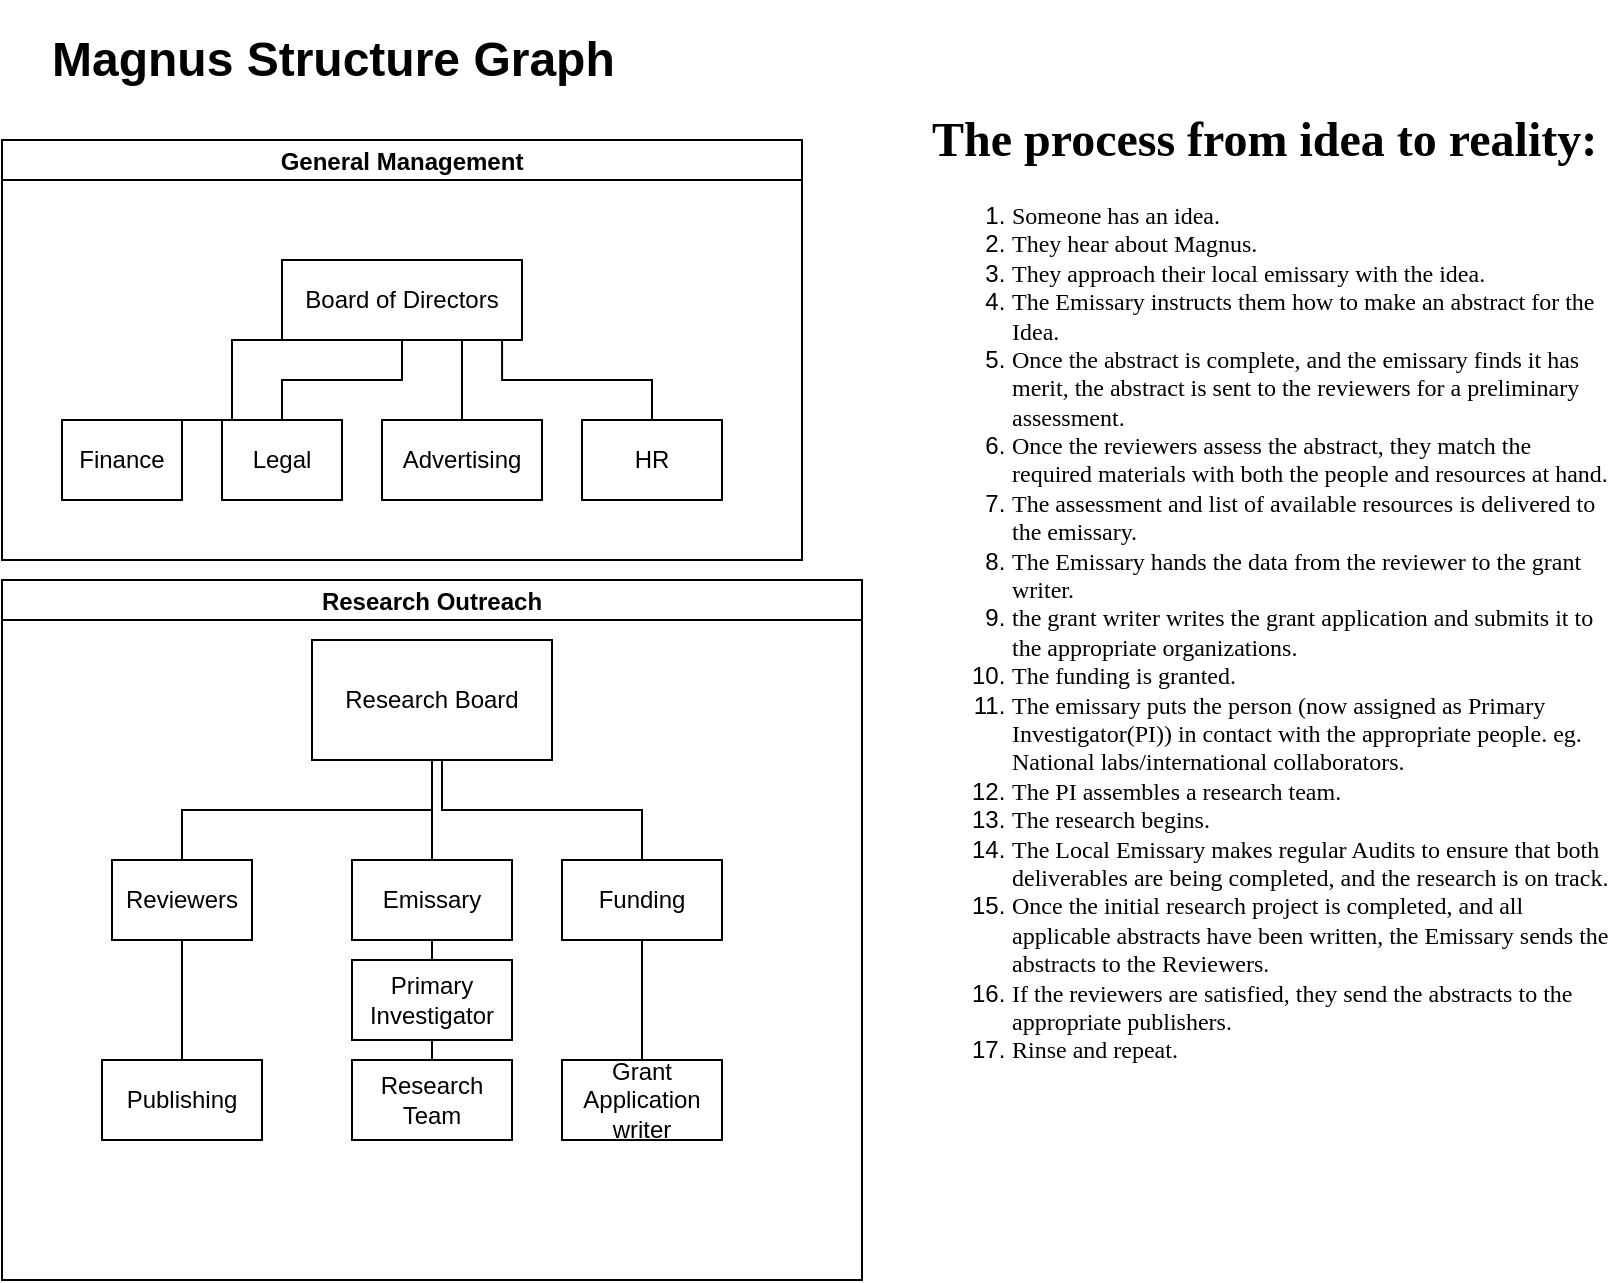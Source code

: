 <mxfile version="22.1.18" type="github">
  <diagram name="Page-1" id="ZD00cTLUzi691DpJYVTJ">
    <mxGraphModel dx="1050" dy="522" grid="1" gridSize="10" guides="1" tooltips="1" connect="1" arrows="1" fold="1" page="1" pageScale="1" pageWidth="850" pageHeight="1100" math="0" shadow="0">
      <root>
        <mxCell id="0" />
        <mxCell id="1" parent="0" />
        <mxCell id="soDfp3RJkLPu1pMC7LP1-41" value="&lt;h1&gt;&lt;span style=&quot;background-color: initial;&quot;&gt;Magnus Structure Graph&lt;/span&gt;&lt;br&gt;&lt;/h1&gt;" style="text;html=1;strokeColor=none;fillColor=none;spacing=5;spacingTop=-20;whiteSpace=wrap;overflow=hidden;rounded=0;" vertex="1" parent="1">
          <mxGeometry x="50" y="30" width="290" height="40" as="geometry" />
        </mxCell>
        <mxCell id="soDfp3RJkLPu1pMC7LP1-55" value="General Management" style="swimlane;startSize=20;horizontal=1;containerType=tree;" vertex="1" parent="1">
          <mxGeometry x="30" y="90" width="400" height="210" as="geometry" />
        </mxCell>
        <mxCell id="soDfp3RJkLPu1pMC7LP1-56" value="" style="edgeStyle=elbowEdgeStyle;elbow=vertical;sourcePerimeterSpacing=0;targetPerimeterSpacing=0;startArrow=none;endArrow=none;rounded=0;curved=0;" edge="1" parent="soDfp3RJkLPu1pMC7LP1-55" source="soDfp3RJkLPu1pMC7LP1-57" target="soDfp3RJkLPu1pMC7LP1-58">
          <mxGeometry relative="1" as="geometry" />
        </mxCell>
        <mxCell id="soDfp3RJkLPu1pMC7LP1-57" value="Board of Directors" style="whiteSpace=wrap;html=1;treeFolding=1;treeMoving=1;newEdgeStyle={&quot;edgeStyle&quot;:&quot;elbowEdgeStyle&quot;,&quot;startArrow&quot;:&quot;none&quot;,&quot;endArrow&quot;:&quot;none&quot;};" vertex="1" parent="soDfp3RJkLPu1pMC7LP1-55">
          <mxGeometry x="140" y="60" width="120" height="40" as="geometry" />
        </mxCell>
        <mxCell id="soDfp3RJkLPu1pMC7LP1-58" value="Legal" style="whiteSpace=wrap;html=1;treeFolding=1;treeMoving=1;newEdgeStyle={&quot;edgeStyle&quot;:&quot;elbowEdgeStyle&quot;,&quot;startArrow&quot;:&quot;none&quot;,&quot;endArrow&quot;:&quot;none&quot;};" vertex="1" parent="soDfp3RJkLPu1pMC7LP1-55">
          <mxGeometry x="110" y="140" width="60" height="40" as="geometry" />
        </mxCell>
        <mxCell id="soDfp3RJkLPu1pMC7LP1-62" style="edgeStyle=elbowEdgeStyle;rounded=0;orthogonalLoop=1;jettySize=auto;html=1;startArrow=none;endArrow=none;exitX=0.5;exitY=0;exitDx=0;exitDy=0;entryX=0.25;entryY=1;entryDx=0;entryDy=0;" edge="1" parent="soDfp3RJkLPu1pMC7LP1-55" source="soDfp3RJkLPu1pMC7LP1-59" target="soDfp3RJkLPu1pMC7LP1-57">
          <mxGeometry relative="1" as="geometry" />
        </mxCell>
        <mxCell id="soDfp3RJkLPu1pMC7LP1-59" value="Finance" style="whiteSpace=wrap;html=1;treeFolding=1;treeMoving=1;newEdgeStyle={&quot;edgeStyle&quot;:&quot;elbowEdgeStyle&quot;,&quot;startArrow&quot;:&quot;none&quot;,&quot;endArrow&quot;:&quot;none&quot;};" vertex="1" parent="soDfp3RJkLPu1pMC7LP1-55">
          <mxGeometry x="30" y="140" width="60" height="40" as="geometry" />
        </mxCell>
        <mxCell id="soDfp3RJkLPu1pMC7LP1-63" style="edgeStyle=elbowEdgeStyle;rounded=0;orthogonalLoop=1;jettySize=auto;html=1;startArrow=none;endArrow=none;exitX=0.5;exitY=0;exitDx=0;exitDy=0;entryX=0.75;entryY=1;entryDx=0;entryDy=0;" edge="1" parent="soDfp3RJkLPu1pMC7LP1-55" source="soDfp3RJkLPu1pMC7LP1-60" target="soDfp3RJkLPu1pMC7LP1-57">
          <mxGeometry relative="1" as="geometry" />
        </mxCell>
        <mxCell id="soDfp3RJkLPu1pMC7LP1-60" value="Advertising" style="whiteSpace=wrap;html=1;treeFolding=1;treeMoving=1;newEdgeStyle={&quot;edgeStyle&quot;:&quot;elbowEdgeStyle&quot;,&quot;startArrow&quot;:&quot;none&quot;,&quot;endArrow&quot;:&quot;none&quot;};" vertex="1" parent="soDfp3RJkLPu1pMC7LP1-55">
          <mxGeometry x="190" y="140" width="80" height="40" as="geometry" />
        </mxCell>
        <mxCell id="soDfp3RJkLPu1pMC7LP1-64" style="edgeStyle=elbowEdgeStyle;rounded=0;orthogonalLoop=1;jettySize=auto;html=1;startArrow=none;endArrow=none;exitX=0.5;exitY=0;exitDx=0;exitDy=0;entryX=0.917;entryY=1;entryDx=0;entryDy=0;entryPerimeter=0;elbow=vertical;" edge="1" parent="soDfp3RJkLPu1pMC7LP1-55" source="soDfp3RJkLPu1pMC7LP1-61" target="soDfp3RJkLPu1pMC7LP1-57">
          <mxGeometry relative="1" as="geometry">
            <mxPoint x="260" y="120" as="targetPoint" />
            <Array as="points">
              <mxPoint x="280" y="120" />
            </Array>
          </mxGeometry>
        </mxCell>
        <mxCell id="soDfp3RJkLPu1pMC7LP1-61" value="HR" style="whiteSpace=wrap;html=1;treeFolding=1;treeMoving=1;newEdgeStyle={&quot;edgeStyle&quot;:&quot;elbowEdgeStyle&quot;,&quot;startArrow&quot;:&quot;none&quot;,&quot;endArrow&quot;:&quot;none&quot;};" vertex="1" parent="soDfp3RJkLPu1pMC7LP1-55">
          <mxGeometry x="290" y="140" width="70" height="40" as="geometry" />
        </mxCell>
        <mxCell id="soDfp3RJkLPu1pMC7LP1-65" value="Research Outreach" style="swimlane;startSize=20;horizontal=1;containerType=tree;newEdgeStyle={&quot;edgeStyle&quot;:&quot;elbowEdgeStyle&quot;,&quot;startArrow&quot;:&quot;none&quot;,&quot;endArrow&quot;:&quot;none&quot;};" vertex="1" parent="1">
          <mxGeometry x="30" y="310" width="430" height="350" as="geometry" />
        </mxCell>
        <mxCell id="soDfp3RJkLPu1pMC7LP1-66" value="" style="edgeStyle=elbowEdgeStyle;elbow=vertical;sourcePerimeterSpacing=0;targetPerimeterSpacing=0;startArrow=none;endArrow=none;rounded=0;curved=0;" edge="1" parent="soDfp3RJkLPu1pMC7LP1-65" source="soDfp3RJkLPu1pMC7LP1-68" target="soDfp3RJkLPu1pMC7LP1-69">
          <mxGeometry relative="1" as="geometry" />
        </mxCell>
        <mxCell id="soDfp3RJkLPu1pMC7LP1-67" value="" style="edgeStyle=elbowEdgeStyle;elbow=vertical;sourcePerimeterSpacing=0;targetPerimeterSpacing=0;startArrow=none;endArrow=none;rounded=0;curved=0;" edge="1" parent="soDfp3RJkLPu1pMC7LP1-65" source="soDfp3RJkLPu1pMC7LP1-68" target="soDfp3RJkLPu1pMC7LP1-70">
          <mxGeometry relative="1" as="geometry" />
        </mxCell>
        <UserObject label="Research Board" treeRoot="1" id="soDfp3RJkLPu1pMC7LP1-68">
          <mxCell style="whiteSpace=wrap;html=1;align=center;treeFolding=1;treeMoving=1;newEdgeStyle={&quot;edgeStyle&quot;:&quot;elbowEdgeStyle&quot;,&quot;startArrow&quot;:&quot;none&quot;,&quot;endArrow&quot;:&quot;none&quot;};" vertex="1" parent="soDfp3RJkLPu1pMC7LP1-65">
            <mxGeometry x="155" y="30" width="120" height="60" as="geometry" />
          </mxCell>
        </UserObject>
        <mxCell id="soDfp3RJkLPu1pMC7LP1-69" value="Reviewers" style="whiteSpace=wrap;html=1;align=center;verticalAlign=middle;treeFolding=1;treeMoving=1;newEdgeStyle={&quot;edgeStyle&quot;:&quot;elbowEdgeStyle&quot;,&quot;startArrow&quot;:&quot;none&quot;,&quot;endArrow&quot;:&quot;none&quot;};" vertex="1" parent="soDfp3RJkLPu1pMC7LP1-65">
          <mxGeometry x="55" y="140" width="70" height="40" as="geometry" />
        </mxCell>
        <mxCell id="soDfp3RJkLPu1pMC7LP1-70" value="Emissary" style="whiteSpace=wrap;html=1;align=center;verticalAlign=middle;treeFolding=1;treeMoving=1;newEdgeStyle={&quot;edgeStyle&quot;:&quot;elbowEdgeStyle&quot;,&quot;startArrow&quot;:&quot;none&quot;,&quot;endArrow&quot;:&quot;none&quot;};" vertex="1" parent="soDfp3RJkLPu1pMC7LP1-65">
          <mxGeometry x="175" y="140" width="80" height="40" as="geometry" />
        </mxCell>
        <mxCell id="soDfp3RJkLPu1pMC7LP1-71" value="Funding" style="whiteSpace=wrap;html=1;align=center;verticalAlign=middle;treeFolding=1;treeMoving=1;newEdgeStyle={&quot;edgeStyle&quot;:&quot;elbowEdgeStyle&quot;,&quot;startArrow&quot;:&quot;none&quot;,&quot;endArrow&quot;:&quot;none&quot;};" vertex="1" parent="soDfp3RJkLPu1pMC7LP1-65">
          <mxGeometry x="280" y="140" width="80" height="40" as="geometry" />
        </mxCell>
        <mxCell id="soDfp3RJkLPu1pMC7LP1-72" value="" style="edgeStyle=elbowEdgeStyle;elbow=vertical;sourcePerimeterSpacing=0;targetPerimeterSpacing=0;startArrow=none;endArrow=none;rounded=0;curved=0;" edge="1" target="soDfp3RJkLPu1pMC7LP1-71" parent="soDfp3RJkLPu1pMC7LP1-65">
          <mxGeometry relative="1" as="geometry">
            <mxPoint x="220" y="90" as="sourcePoint" />
          </mxGeometry>
        </mxCell>
        <mxCell id="soDfp3RJkLPu1pMC7LP1-79" style="edgeStyle=elbowEdgeStyle;rounded=0;orthogonalLoop=1;jettySize=auto;html=1;startArrow=none;endArrow=none;entryX=0.5;entryY=1;entryDx=0;entryDy=0;" edge="1" parent="soDfp3RJkLPu1pMC7LP1-65" source="soDfp3RJkLPu1pMC7LP1-73" target="soDfp3RJkLPu1pMC7LP1-70">
          <mxGeometry relative="1" as="geometry" />
        </mxCell>
        <mxCell id="soDfp3RJkLPu1pMC7LP1-73" value="Primary Investigator" style="whiteSpace=wrap;html=1;align=center;verticalAlign=middle;treeFolding=1;treeMoving=1;newEdgeStyle={&quot;edgeStyle&quot;:&quot;elbowEdgeStyle&quot;,&quot;startArrow&quot;:&quot;none&quot;,&quot;endArrow&quot;:&quot;none&quot;};" vertex="1" parent="soDfp3RJkLPu1pMC7LP1-65">
          <mxGeometry x="175" y="190" width="80" height="40" as="geometry" />
        </mxCell>
        <mxCell id="soDfp3RJkLPu1pMC7LP1-78" style="edgeStyle=elbowEdgeStyle;rounded=0;orthogonalLoop=1;jettySize=auto;html=1;startArrow=none;endArrow=none;entryX=0.5;entryY=1;entryDx=0;entryDy=0;" edge="1" parent="soDfp3RJkLPu1pMC7LP1-65" source="soDfp3RJkLPu1pMC7LP1-74" target="soDfp3RJkLPu1pMC7LP1-73">
          <mxGeometry relative="1" as="geometry" />
        </mxCell>
        <mxCell id="soDfp3RJkLPu1pMC7LP1-74" value="Research Team" style="whiteSpace=wrap;html=1;align=center;verticalAlign=middle;treeFolding=1;treeMoving=1;newEdgeStyle={&quot;edgeStyle&quot;:&quot;elbowEdgeStyle&quot;,&quot;startArrow&quot;:&quot;none&quot;,&quot;endArrow&quot;:&quot;none&quot;};" vertex="1" parent="soDfp3RJkLPu1pMC7LP1-65">
          <mxGeometry x="175" y="240" width="80" height="40" as="geometry" />
        </mxCell>
        <mxCell id="soDfp3RJkLPu1pMC7LP1-84" style="edgeStyle=elbowEdgeStyle;rounded=0;orthogonalLoop=1;jettySize=auto;html=1;startArrow=none;endArrow=none;entryX=0.5;entryY=1;entryDx=0;entryDy=0;" edge="1" parent="soDfp3RJkLPu1pMC7LP1-65" source="soDfp3RJkLPu1pMC7LP1-75" target="soDfp3RJkLPu1pMC7LP1-71">
          <mxGeometry relative="1" as="geometry" />
        </mxCell>
        <mxCell id="soDfp3RJkLPu1pMC7LP1-75" value="Grant Application writer" style="whiteSpace=wrap;html=1;align=center;verticalAlign=middle;treeFolding=1;treeMoving=1;newEdgeStyle={&quot;edgeStyle&quot;:&quot;elbowEdgeStyle&quot;,&quot;startArrow&quot;:&quot;none&quot;,&quot;endArrow&quot;:&quot;none&quot;};" vertex="1" parent="soDfp3RJkLPu1pMC7LP1-65">
          <mxGeometry x="280" y="240" width="80" height="40" as="geometry" />
        </mxCell>
        <mxCell id="soDfp3RJkLPu1pMC7LP1-87" style="edgeStyle=elbowEdgeStyle;rounded=0;orthogonalLoop=1;jettySize=auto;html=1;startArrow=none;endArrow=none;entryX=0.5;entryY=1;entryDx=0;entryDy=0;" edge="1" parent="soDfp3RJkLPu1pMC7LP1-65" source="soDfp3RJkLPu1pMC7LP1-77" target="soDfp3RJkLPu1pMC7LP1-69">
          <mxGeometry relative="1" as="geometry" />
        </mxCell>
        <mxCell id="soDfp3RJkLPu1pMC7LP1-77" value="Publishing" style="whiteSpace=wrap;html=1;align=center;verticalAlign=middle;treeFolding=1;treeMoving=1;newEdgeStyle={&quot;edgeStyle&quot;:&quot;elbowEdgeStyle&quot;,&quot;startArrow&quot;:&quot;none&quot;,&quot;endArrow&quot;:&quot;none&quot;};" vertex="1" parent="soDfp3RJkLPu1pMC7LP1-65">
          <mxGeometry x="50" y="240" width="80" height="40" as="geometry" />
        </mxCell>
        <mxCell id="soDfp3RJkLPu1pMC7LP1-90" value="&lt;h1&gt;&lt;font face=&quot;Times New Roman&quot;&gt;The process from idea to reality:&lt;/font&gt;&lt;/h1&gt;&lt;p&gt;&lt;/p&gt;&lt;ol&gt;&lt;li&gt;&lt;font face=&quot;Times New Roman&quot;&gt;Someone has an idea.&lt;/font&gt;&lt;/li&gt;&lt;li&gt;&lt;font face=&quot;Times New Roman&quot;&gt;They hear about Magnus.&lt;/font&gt;&lt;/li&gt;&lt;li&gt;&lt;font face=&quot;Times New Roman&quot;&gt;They approach their local emissary with the idea.&lt;/font&gt;&lt;/li&gt;&lt;li&gt;&lt;font face=&quot;Times New Roman&quot;&gt;The Emissary instructs them how to make an abstract for the Idea.&lt;/font&gt;&lt;/li&gt;&lt;li&gt;&lt;font face=&quot;Times New Roman&quot;&gt;Once the abstract is complete, and the emissary finds it has merit, the abstract is sent to the reviewers for a preliminary assessment.&lt;/font&gt;&lt;/li&gt;&lt;li&gt;&lt;font face=&quot;Times New Roman&quot;&gt;Once the reviewers assess the abstract, they match the required materials with both the people and resources at hand.&amp;nbsp;&lt;/font&gt;&lt;/li&gt;&lt;li&gt;&lt;font face=&quot;Times New Roman&quot;&gt;The assessment and list of available resources is delivered to the emissary.&lt;/font&gt;&lt;/li&gt;&lt;li&gt;&lt;font face=&quot;Times New Roman&quot;&gt;The Emissary hands the data from the reviewer to the grant writer.&lt;/font&gt;&lt;/li&gt;&lt;li&gt;&lt;font face=&quot;Times New Roman&quot;&gt;the grant writer writes the grant application and submits it to the appropriate organizations.&lt;/font&gt;&lt;/li&gt;&lt;li&gt;&lt;font face=&quot;Times New Roman&quot;&gt;The funding is granted.&lt;/font&gt;&lt;/li&gt;&lt;li&gt;&lt;font face=&quot;Times New Roman&quot;&gt;The emissary puts the person (now assigned as Primary Investigator(PI)) in contact with the appropriate people. eg. National labs/international collaborators.&lt;/font&gt;&lt;/li&gt;&lt;li&gt;&lt;font face=&quot;Times New Roman&quot;&gt;The PI assembles a research team.&lt;/font&gt;&lt;/li&gt;&lt;li&gt;&lt;font face=&quot;Times New Roman&quot;&gt;The research begins.&lt;/font&gt;&lt;/li&gt;&lt;li&gt;&lt;font face=&quot;Times New Roman&quot;&gt;The Local Emissary makes regular Audits to ensure that both deliverables are being completed, and the research is on track.&lt;/font&gt;&lt;/li&gt;&lt;li&gt;&lt;font face=&quot;Times New Roman&quot;&gt;Once the initial research project is completed, and all applicable abstracts have been written, the Emissary sends the abstracts to the Reviewers.&lt;/font&gt;&lt;/li&gt;&lt;li&gt;&lt;font face=&quot;Times New Roman&quot;&gt;If the reviewers are satisfied, they send the abstracts to the appropriate publishers.&lt;/font&gt;&lt;/li&gt;&lt;li&gt;&lt;font face=&quot;Times New Roman&quot;&gt;Rinse and repeat.&lt;/font&gt;&lt;/li&gt;&lt;/ol&gt;&lt;p&gt;&lt;/p&gt;" style="text;html=1;strokeColor=none;fillColor=none;spacing=5;spacingTop=-20;whiteSpace=wrap;overflow=hidden;rounded=0;" vertex="1" parent="1">
          <mxGeometry x="490" y="70" width="350" height="590" as="geometry" />
        </mxCell>
      </root>
    </mxGraphModel>
  </diagram>
</mxfile>

